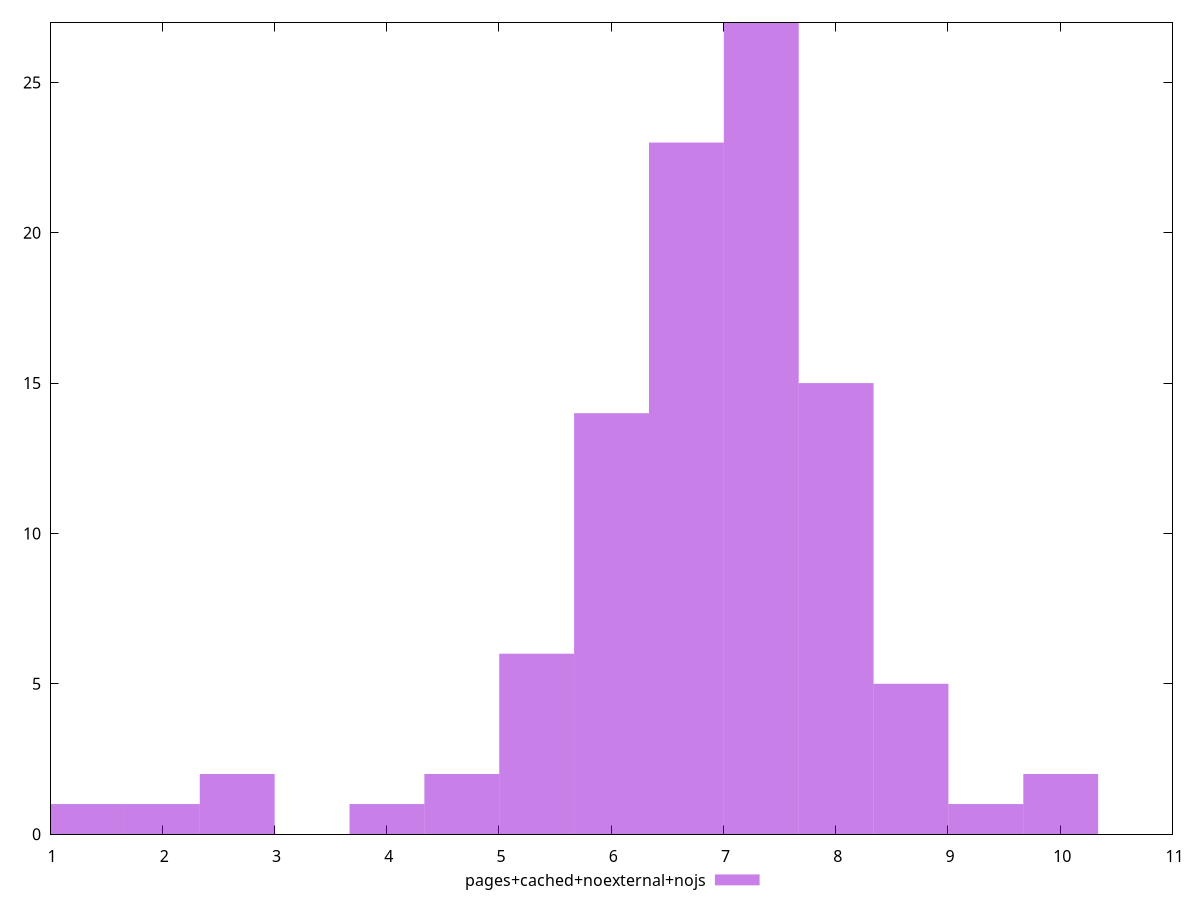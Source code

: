 $_pagesCachedNoexternalNojs <<EOF
7.33649023194854 27
6.6695365744986725 23
4.001721944699203 1
6.002582917048805 14
8.003443889398406 15
4.6686756021490705 2
5.335629259598938 6
8.670397546848275 5
9.337351204298141 1
2.667814629799469 2
10.00430486174801 2
2.0008609723496016 1
1.3339073148997345 1
EOF
set key outside below
set terminal pngcairo
set output "report_00005_2020-11-02T22-26-11.212Z/network-server-latency/pages+cached+noexternal+nojs//raw_hist.png"
set yrange [0:27]
set boxwidth 0.6669536574498672
set style fill transparent solid 0.5 noborder
plot $_pagesCachedNoexternalNojs title "pages+cached+noexternal+nojs" with boxes ,